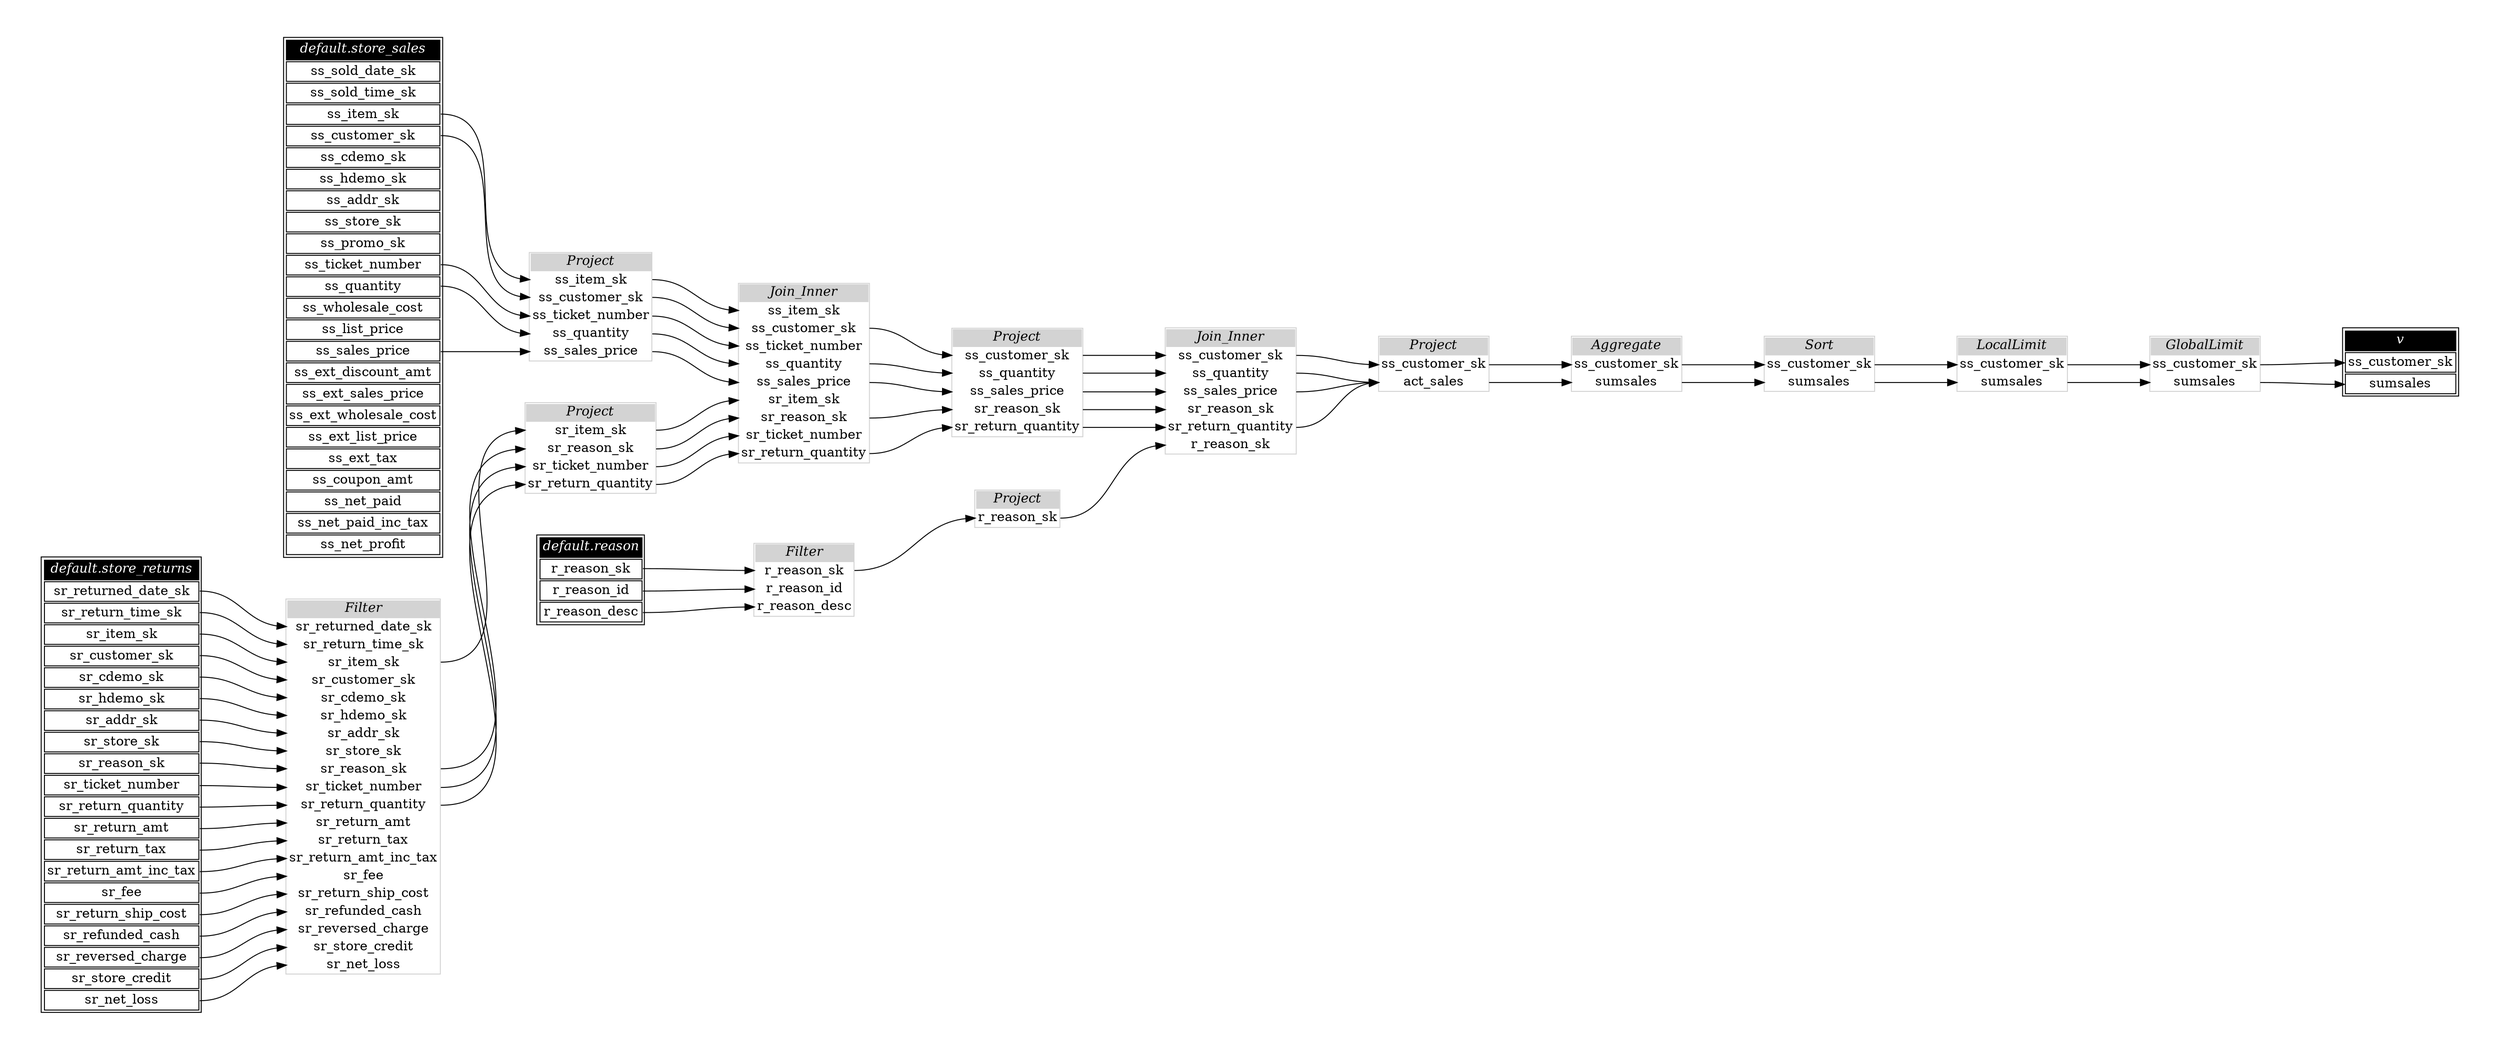 // Automatically generated by TPCDSFlowTestSuite


digraph {
  graph [pad="0.5" nodesep="0.5" ranksep="1" fontname="Helvetica" rankdir=LR];
  node [shape=plaintext]

  
"Aggregate_3ce51ed" [label=<
<table color="lightgray" border="1" cellborder="0" cellspacing="0">
  <tr><td bgcolor="lightgray" port="nodeName"><i>Aggregate</i></td></tr>
  <tr><td port="0">ss_customer_sk</td></tr>
<tr><td port="1">sumsales</td></tr>
</table>>];
     

"Filter_4be7e70" [label=<
<table color="lightgray" border="1" cellborder="0" cellspacing="0">
  <tr><td bgcolor="lightgray" port="nodeName"><i>Filter</i></td></tr>
  <tr><td port="0">sr_returned_date_sk</td></tr>
<tr><td port="1">sr_return_time_sk</td></tr>
<tr><td port="2">sr_item_sk</td></tr>
<tr><td port="3">sr_customer_sk</td></tr>
<tr><td port="4">sr_cdemo_sk</td></tr>
<tr><td port="5">sr_hdemo_sk</td></tr>
<tr><td port="6">sr_addr_sk</td></tr>
<tr><td port="7">sr_store_sk</td></tr>
<tr><td port="8">sr_reason_sk</td></tr>
<tr><td port="9">sr_ticket_number</td></tr>
<tr><td port="10">sr_return_quantity</td></tr>
<tr><td port="11">sr_return_amt</td></tr>
<tr><td port="12">sr_return_tax</td></tr>
<tr><td port="13">sr_return_amt_inc_tax</td></tr>
<tr><td port="14">sr_fee</td></tr>
<tr><td port="15">sr_return_ship_cost</td></tr>
<tr><td port="16">sr_refunded_cash</td></tr>
<tr><td port="17">sr_reversed_charge</td></tr>
<tr><td port="18">sr_store_credit</td></tr>
<tr><td port="19">sr_net_loss</td></tr>
</table>>];
     

"Filter_f36bdb7" [label=<
<table color="lightgray" border="1" cellborder="0" cellspacing="0">
  <tr><td bgcolor="lightgray" port="nodeName"><i>Filter</i></td></tr>
  <tr><td port="0">r_reason_sk</td></tr>
<tr><td port="1">r_reason_id</td></tr>
<tr><td port="2">r_reason_desc</td></tr>
</table>>];
     

"GlobalLimit_d01f0db" [label=<
<table color="lightgray" border="1" cellborder="0" cellspacing="0">
  <tr><td bgcolor="lightgray" port="nodeName"><i>GlobalLimit</i></td></tr>
  <tr><td port="0">ss_customer_sk</td></tr>
<tr><td port="1">sumsales</td></tr>
</table>>];
     

"Join_Inner_a5b6942" [label=<
<table color="lightgray" border="1" cellborder="0" cellspacing="0">
  <tr><td bgcolor="lightgray" port="nodeName"><i>Join_Inner</i></td></tr>
  <tr><td port="0">ss_item_sk</td></tr>
<tr><td port="1">ss_customer_sk</td></tr>
<tr><td port="2">ss_ticket_number</td></tr>
<tr><td port="3">ss_quantity</td></tr>
<tr><td port="4">ss_sales_price</td></tr>
<tr><td port="5">sr_item_sk</td></tr>
<tr><td port="6">sr_reason_sk</td></tr>
<tr><td port="7">sr_ticket_number</td></tr>
<tr><td port="8">sr_return_quantity</td></tr>
</table>>];
     

"Join_Inner_c4ad21b" [label=<
<table color="lightgray" border="1" cellborder="0" cellspacing="0">
  <tr><td bgcolor="lightgray" port="nodeName"><i>Join_Inner</i></td></tr>
  <tr><td port="0">ss_customer_sk</td></tr>
<tr><td port="1">ss_quantity</td></tr>
<tr><td port="2">ss_sales_price</td></tr>
<tr><td port="3">sr_reason_sk</td></tr>
<tr><td port="4">sr_return_quantity</td></tr>
<tr><td port="5">r_reason_sk</td></tr>
</table>>];
     

"LocalLimit_5d5bd22" [label=<
<table color="lightgray" border="1" cellborder="0" cellspacing="0">
  <tr><td bgcolor="lightgray" port="nodeName"><i>LocalLimit</i></td></tr>
  <tr><td port="0">ss_customer_sk</td></tr>
<tr><td port="1">sumsales</td></tr>
</table>>];
     

"Project_152f0e8" [label=<
<table color="lightgray" border="1" cellborder="0" cellspacing="0">
  <tr><td bgcolor="lightgray" port="nodeName"><i>Project</i></td></tr>
  <tr><td port="0">ss_customer_sk</td></tr>
<tr><td port="1">act_sales</td></tr>
</table>>];
     

"Project_7824f82" [label=<
<table color="lightgray" border="1" cellborder="0" cellspacing="0">
  <tr><td bgcolor="lightgray" port="nodeName"><i>Project</i></td></tr>
  <tr><td port="0">ss_item_sk</td></tr>
<tr><td port="1">ss_customer_sk</td></tr>
<tr><td port="2">ss_ticket_number</td></tr>
<tr><td port="3">ss_quantity</td></tr>
<tr><td port="4">ss_sales_price</td></tr>
</table>>];
     

"Project_cc836d8" [label=<
<table color="lightgray" border="1" cellborder="0" cellspacing="0">
  <tr><td bgcolor="lightgray" port="nodeName"><i>Project</i></td></tr>
  <tr><td port="0">r_reason_sk</td></tr>
</table>>];
     

"Project_e9a9530" [label=<
<table color="lightgray" border="1" cellborder="0" cellspacing="0">
  <tr><td bgcolor="lightgray" port="nodeName"><i>Project</i></td></tr>
  <tr><td port="0">sr_item_sk</td></tr>
<tr><td port="1">sr_reason_sk</td></tr>
<tr><td port="2">sr_ticket_number</td></tr>
<tr><td port="3">sr_return_quantity</td></tr>
</table>>];
     

"Project_f565cf9" [label=<
<table color="lightgray" border="1" cellborder="0" cellspacing="0">
  <tr><td bgcolor="lightgray" port="nodeName"><i>Project</i></td></tr>
  <tr><td port="0">ss_customer_sk</td></tr>
<tr><td port="1">ss_quantity</td></tr>
<tr><td port="2">ss_sales_price</td></tr>
<tr><td port="3">sr_reason_sk</td></tr>
<tr><td port="4">sr_return_quantity</td></tr>
</table>>];
     

"Sort_1628fe8" [label=<
<table color="lightgray" border="1" cellborder="0" cellspacing="0">
  <tr><td bgcolor="lightgray" port="nodeName"><i>Sort</i></td></tr>
  <tr><td port="0">ss_customer_sk</td></tr>
<tr><td port="1">sumsales</td></tr>
</table>>];
     

"default.reason" [color="black" label=<
<table>
  <tr><td bgcolor="black" port="nodeName"><i><font color="white">default.reason</font></i></td></tr>
  <tr><td port="0">r_reason_sk</td></tr>
<tr><td port="1">r_reason_id</td></tr>
<tr><td port="2">r_reason_desc</td></tr>
</table>>];
     

"default.store_returns" [color="black" label=<
<table>
  <tr><td bgcolor="black" port="nodeName"><i><font color="white">default.store_returns</font></i></td></tr>
  <tr><td port="0">sr_returned_date_sk</td></tr>
<tr><td port="1">sr_return_time_sk</td></tr>
<tr><td port="2">sr_item_sk</td></tr>
<tr><td port="3">sr_customer_sk</td></tr>
<tr><td port="4">sr_cdemo_sk</td></tr>
<tr><td port="5">sr_hdemo_sk</td></tr>
<tr><td port="6">sr_addr_sk</td></tr>
<tr><td port="7">sr_store_sk</td></tr>
<tr><td port="8">sr_reason_sk</td></tr>
<tr><td port="9">sr_ticket_number</td></tr>
<tr><td port="10">sr_return_quantity</td></tr>
<tr><td port="11">sr_return_amt</td></tr>
<tr><td port="12">sr_return_tax</td></tr>
<tr><td port="13">sr_return_amt_inc_tax</td></tr>
<tr><td port="14">sr_fee</td></tr>
<tr><td port="15">sr_return_ship_cost</td></tr>
<tr><td port="16">sr_refunded_cash</td></tr>
<tr><td port="17">sr_reversed_charge</td></tr>
<tr><td port="18">sr_store_credit</td></tr>
<tr><td port="19">sr_net_loss</td></tr>
</table>>];
     

"default.store_sales" [color="black" label=<
<table>
  <tr><td bgcolor="black" port="nodeName"><i><font color="white">default.store_sales</font></i></td></tr>
  <tr><td port="0">ss_sold_date_sk</td></tr>
<tr><td port="1">ss_sold_time_sk</td></tr>
<tr><td port="2">ss_item_sk</td></tr>
<tr><td port="3">ss_customer_sk</td></tr>
<tr><td port="4">ss_cdemo_sk</td></tr>
<tr><td port="5">ss_hdemo_sk</td></tr>
<tr><td port="6">ss_addr_sk</td></tr>
<tr><td port="7">ss_store_sk</td></tr>
<tr><td port="8">ss_promo_sk</td></tr>
<tr><td port="9">ss_ticket_number</td></tr>
<tr><td port="10">ss_quantity</td></tr>
<tr><td port="11">ss_wholesale_cost</td></tr>
<tr><td port="12">ss_list_price</td></tr>
<tr><td port="13">ss_sales_price</td></tr>
<tr><td port="14">ss_ext_discount_amt</td></tr>
<tr><td port="15">ss_ext_sales_price</td></tr>
<tr><td port="16">ss_ext_wholesale_cost</td></tr>
<tr><td port="17">ss_ext_list_price</td></tr>
<tr><td port="18">ss_ext_tax</td></tr>
<tr><td port="19">ss_coupon_amt</td></tr>
<tr><td port="20">ss_net_paid</td></tr>
<tr><td port="21">ss_net_paid_inc_tax</td></tr>
<tr><td port="22">ss_net_profit</td></tr>
</table>>];
     

"v" [color="black" label=<
<table>
  <tr><td bgcolor="black" port="nodeName"><i><font color="white">v</font></i></td></tr>
  <tr><td port="0">ss_customer_sk</td></tr>
<tr><td port="1">sumsales</td></tr>
</table>>];
     
  "Aggregate_3ce51ed":0 -> "Sort_1628fe8":0;
"Aggregate_3ce51ed":1 -> "Sort_1628fe8":1;
"Filter_4be7e70":10 -> "Project_e9a9530":3;
"Filter_4be7e70":2 -> "Project_e9a9530":0;
"Filter_4be7e70":8 -> "Project_e9a9530":1;
"Filter_4be7e70":9 -> "Project_e9a9530":2;
"Filter_f36bdb7":0 -> "Project_cc836d8":0;
"GlobalLimit_d01f0db":0 -> "v":0;
"GlobalLimit_d01f0db":1 -> "v":1;
"Join_Inner_a5b6942":1 -> "Project_f565cf9":0;
"Join_Inner_a5b6942":3 -> "Project_f565cf9":1;
"Join_Inner_a5b6942":4 -> "Project_f565cf9":2;
"Join_Inner_a5b6942":6 -> "Project_f565cf9":3;
"Join_Inner_a5b6942":8 -> "Project_f565cf9":4;
"Join_Inner_c4ad21b":0 -> "Project_152f0e8":0;
"Join_Inner_c4ad21b":1 -> "Project_152f0e8":1;
"Join_Inner_c4ad21b":2 -> "Project_152f0e8":1;
"Join_Inner_c4ad21b":4 -> "Project_152f0e8":1;
"LocalLimit_5d5bd22":0 -> "GlobalLimit_d01f0db":0;
"LocalLimit_5d5bd22":1 -> "GlobalLimit_d01f0db":1;
"Project_152f0e8":0 -> "Aggregate_3ce51ed":0;
"Project_152f0e8":1 -> "Aggregate_3ce51ed":1;
"Project_7824f82":0 -> "Join_Inner_a5b6942":0;
"Project_7824f82":1 -> "Join_Inner_a5b6942":1;
"Project_7824f82":2 -> "Join_Inner_a5b6942":2;
"Project_7824f82":3 -> "Join_Inner_a5b6942":3;
"Project_7824f82":4 -> "Join_Inner_a5b6942":4;
"Project_cc836d8":0 -> "Join_Inner_c4ad21b":5;
"Project_e9a9530":0 -> "Join_Inner_a5b6942":5;
"Project_e9a9530":1 -> "Join_Inner_a5b6942":6;
"Project_e9a9530":2 -> "Join_Inner_a5b6942":7;
"Project_e9a9530":3 -> "Join_Inner_a5b6942":8;
"Project_f565cf9":0 -> "Join_Inner_c4ad21b":0;
"Project_f565cf9":1 -> "Join_Inner_c4ad21b":1;
"Project_f565cf9":2 -> "Join_Inner_c4ad21b":2;
"Project_f565cf9":3 -> "Join_Inner_c4ad21b":3;
"Project_f565cf9":4 -> "Join_Inner_c4ad21b":4;
"Sort_1628fe8":0 -> "LocalLimit_5d5bd22":0;
"Sort_1628fe8":1 -> "LocalLimit_5d5bd22":1;
"default.reason":0 -> "Filter_f36bdb7":0;
"default.reason":1 -> "Filter_f36bdb7":1;
"default.reason":2 -> "Filter_f36bdb7":2;
"default.store_returns":0 -> "Filter_4be7e70":0;
"default.store_returns":1 -> "Filter_4be7e70":1;
"default.store_returns":10 -> "Filter_4be7e70":10;
"default.store_returns":11 -> "Filter_4be7e70":11;
"default.store_returns":12 -> "Filter_4be7e70":12;
"default.store_returns":13 -> "Filter_4be7e70":13;
"default.store_returns":14 -> "Filter_4be7e70":14;
"default.store_returns":15 -> "Filter_4be7e70":15;
"default.store_returns":16 -> "Filter_4be7e70":16;
"default.store_returns":17 -> "Filter_4be7e70":17;
"default.store_returns":18 -> "Filter_4be7e70":18;
"default.store_returns":19 -> "Filter_4be7e70":19;
"default.store_returns":2 -> "Filter_4be7e70":2;
"default.store_returns":3 -> "Filter_4be7e70":3;
"default.store_returns":4 -> "Filter_4be7e70":4;
"default.store_returns":5 -> "Filter_4be7e70":5;
"default.store_returns":6 -> "Filter_4be7e70":6;
"default.store_returns":7 -> "Filter_4be7e70":7;
"default.store_returns":8 -> "Filter_4be7e70":8;
"default.store_returns":9 -> "Filter_4be7e70":9;
"default.store_sales":10 -> "Project_7824f82":3;
"default.store_sales":13 -> "Project_7824f82":4;
"default.store_sales":2 -> "Project_7824f82":0;
"default.store_sales":3 -> "Project_7824f82":1;
"default.store_sales":9 -> "Project_7824f82":2;
}
       